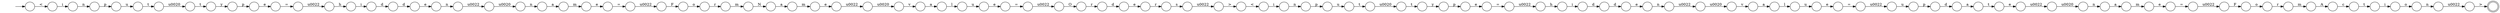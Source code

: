 digraph Automaton {
  rankdir = LR;
  0 [shape=circle,label=""];
  0 -> 26 [label="t"]
  1 [shape=circle,label=""];
  1 -> 85 [label="n"]
  2 [shape=circle,label=""];
  2 -> 104 [label="d"]
  3 [shape=circle,label=""];
  3 -> 74 [label="o"]
  4 [shape=circle,label=""];
  4 -> 12 [label="i"]
  5 [shape=circle,label=""];
  5 -> 72 [label="e"]
  6 [shape=circle,label=""];
  6 -> 3 [label="i"]
  7 [shape=circle,label=""];
  7 -> 39 [label="\u0020"]
  8 [shape=circle,label=""];
  8 -> 28 [label="a"]
  9 [shape=circle,label=""];
  9 -> 33 [label="m"]
  10 [shape=circle,label=""];
  10 -> 66 [label="s"]
  11 [shape=circle,label=""];
  11 -> 92 [label="h"]
  12 [shape=circle,label=""];
  12 -> 56 [label="n"]
  13 [shape=circle,label=""];
  13 -> 17 [label="e"]
  14 [shape=circle,label=""];
  14 -> 45 [label="="]
  15 [shape=circle,label=""];
  15 -> 101 [label="o"]
  16 [shape=circle,label=""];
  16 -> 11 [label="\u0022"]
  17 [shape=circle,label=""];
  17 -> 47 [label="="]
  18 [shape=circle,label=""];
  18 -> 53 [label="m"]
  19 [shape=circle,label=""];
  19 -> 64 [label="n"]
  20 [shape=circle,label=""];
  20 -> 10 [label="r"]
  21 [shape=circle,label=""];
  21 -> 105 [label="="]
  22 [shape=circle,label=""];
  22 -> 1 [label="i"]
  23 [shape=circle,label=""];
  23 -> 38 [label="p"]
  24 [shape=circle,label=""];
  24 -> 2 [label="p"]
  25 [shape=circle,label=""];
  25 -> 30 [label="e"]
  26 [shape=circle,label=""];
  26 -> 93 [label="y"]
  27 [shape=circle,label=""];
  27 -> 59 [label="\u0020"]
  28 [shape=circle,label=""];
  28 -> 37 [label="m"]
  29 [shape=circle,label=""];
  29 -> 62 [label="u"]
  30 [shape=circle,label=""];
  30 -> 63 [label="="]
  31 [shape=circle,label=""];
  31 -> 14 [label="e"]
  32 [shape=circle,label=""];
  32 -> 103 [label="m"]
  33 [shape=circle,label=""];
  33 -> 44 [label="e"]
  34 [shape=circle,label=""];
  34 -> 106 [label="n"]
  35 [shape=circle,label=""];
  35 -> 71 [label=">"]
  36 [shape=circle,label=""];
  36 -> 75 [label="O"]
  37 [shape=circle,label=""];
  37 -> 96 [label="e"]
  38 [shape=circle,label=""];
  38 -> 87 [label="e"]
  39 [shape=circle,label=""];
  39 -> 88 [label="n"]
  40 [shape=circle,label=""];
  40 -> 20 [label="e"]
  41 [shape=circle,label=""];
  41 -> 0 [label="\u0020"]
  42 [shape=circle,label=""];
  42 -> 73 [label="t"]
  43 [shape=circle,label=""];
  43 -> 82 [label="h"]
  44 [shape=circle,label=""];
  44 -> 48 [label="="]
  45 [shape=circle,label=""];
  45 -> 36 [label="\u0022"]
  46 [shape=circle,label=""];
  46 -> 51 [label="m"]
  47 [shape=circle,label=""];
  47 -> 95 [label="\u0022"]
  48 [shape=circle,label=""];
  48 -> 97 [label="\u0022"]
  49 [shape=circle,label=""];
  49 -> 94 [label="d"]
  50 [shape=circle,label=""];
  50 -> 60 [label="v"]
  51 [shape=circle,label=""];
  51 -> 8 [label="N"]
  52 [shape=circle,label=""];
  52 -> 55 [label="d"]
  53 [shape=circle,label=""];
  53 -> 81 [label="A"]
  54 [shape=circle,label=""];
  54 -> 83 [label="l"]
  55 [shape=circle,label=""];
  55 -> 68 [label="d"]
  56 [shape=circle,label=""];
  56 -> 77 [label="p"]
  57 [shape=circle,label=""];
  57 -> 19 [label="e"]
  58 [shape=doublecircle,label=""];
  59 [shape=circle,label=""];
  59 -> 78 [label="n"]
  60 [shape=circle,label=""];
  60 -> 54 [label="a"]
  61 [shape=circle,label=""];
  initial [shape=plaintext,label=""];
  initial -> 61
  61 -> 4 [label="<"]
  62 [shape=circle,label=""];
  62 -> 41 [label="t"]
  63 [shape=circle,label=""];
  63 -> 43 [label="\u0022"]
  64 [shape=circle,label=""];
  64 -> 90 [label="\u0022"]
  65 [shape=circle,label=""];
  65 -> 40 [label="d"]
  66 [shape=circle,label=""];
  66 -> 35 [label="\u0022"]
  67 [shape=circle,label=""];
  67 -> 18 [label="r"]
  68 [shape=circle,label=""];
  68 -> 34 [label="e"]
  69 [shape=circle,label=""];
  69 -> 50 [label="\u0020"]
  70 [shape=circle,label=""];
  70 -> 58 [label=">"]
  71 [shape=circle,label=""];
  71 -> 22 [label="<"]
  72 [shape=circle,label=""];
  72 -> 7 [label="\u0022"]
  73 [shape=circle,label=""];
  73 -> 23 [label="y"]
  74 [shape=circle,label=""];
  74 -> 84 [label="n"]
  75 [shape=circle,label=""];
  75 -> 65 [label="r"]
  76 [shape=circle,label=""];
  76 -> 13 [label="u"]
  77 [shape=circle,label=""];
  77 -> 89 [label="u"]
  78 [shape=circle,label=""];
  78 -> 9 [label="a"]
  79 [shape=circle,label=""];
  79 -> 99 [label="v"]
  80 [shape=circle,label=""];
  80 -> 42 [label="\u0020"]
  81 [shape=circle,label=""];
  81 -> 100 [label="c"]
  82 [shape=circle,label=""];
  82 -> 49 [label="i"]
  83 [shape=circle,label=""];
  83 -> 31 [label="u"]
  84 [shape=circle,label=""];
  84 -> 70 [label="\u0022"]
  85 [shape=circle,label=""];
  85 -> 29 [label="p"]
  86 [shape=circle,label=""];
  86 -> 5 [label="t"]
  87 [shape=circle,label=""];
  87 -> 16 [label="="]
  88 [shape=circle,label=""];
  88 -> 32 [label="a"]
  89 [shape=circle,label=""];
  89 -> 80 [label="t"]
  90 [shape=circle,label=""];
  90 -> 79 [label="\u0020"]
  91 [shape=circle,label=""];
  91 -> 76 [label="l"]
  92 [shape=circle,label=""];
  92 -> 52 [label="i"]
  93 [shape=circle,label=""];
  93 -> 25 [label="p"]
  94 [shape=circle,label=""];
  94 -> 57 [label="d"]
  95 [shape=circle,label=""];
  95 -> 24 [label="u"]
  96 [shape=circle,label=""];
  96 -> 69 [label="\u0022"]
  97 [shape=circle,label=""];
  97 -> 15 [label="F"]
  98 [shape=circle,label=""];
  98 -> 102 [label="F"]
  99 [shape=circle,label=""];
  99 -> 91 [label="a"]
  100 [shape=circle,label=""];
  100 -> 6 [label="t"]
  101 [shape=circle,label=""];
  101 -> 46 [label="r"]
  102 [shape=circle,label=""];
  102 -> 67 [label="o"]
  103 [shape=circle,label=""];
  103 -> 21 [label="e"]
  104 [shape=circle,label=""];
  104 -> 86 [label="a"]
  105 [shape=circle,label=""];
  105 -> 98 [label="\u0022"]
  106 [shape=circle,label=""];
  106 -> 27 [label="\u0022"]
}

